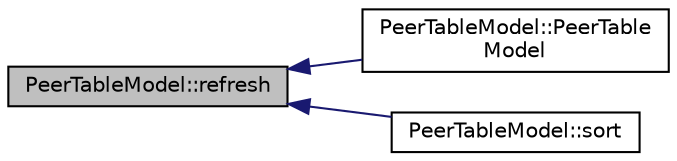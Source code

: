 digraph "PeerTableModel::refresh"
{
  edge [fontname="Helvetica",fontsize="10",labelfontname="Helvetica",labelfontsize="10"];
  node [fontname="Helvetica",fontsize="10",shape=record];
  rankdir="LR";
  Node45 [label="PeerTableModel::refresh",height=0.2,width=0.4,color="black", fillcolor="grey75", style="filled", fontcolor="black"];
  Node45 -> Node46 [dir="back",color="midnightblue",fontsize="10",style="solid",fontname="Helvetica"];
  Node46 [label="PeerTableModel::PeerTable\lModel",height=0.2,width=0.4,color="black", fillcolor="white", style="filled",URL="$d7/d25/class_peer_table_model.html#a94e40794eeb946475a4a747c1fe1a2c2"];
  Node45 -> Node47 [dir="back",color="midnightblue",fontsize="10",style="solid",fontname="Helvetica"];
  Node47 [label="PeerTableModel::sort",height=0.2,width=0.4,color="black", fillcolor="white", style="filled",URL="$d7/d25/class_peer_table_model.html#ac2211cda0ce659ac4c324c6ff24e1e5f"];
}
